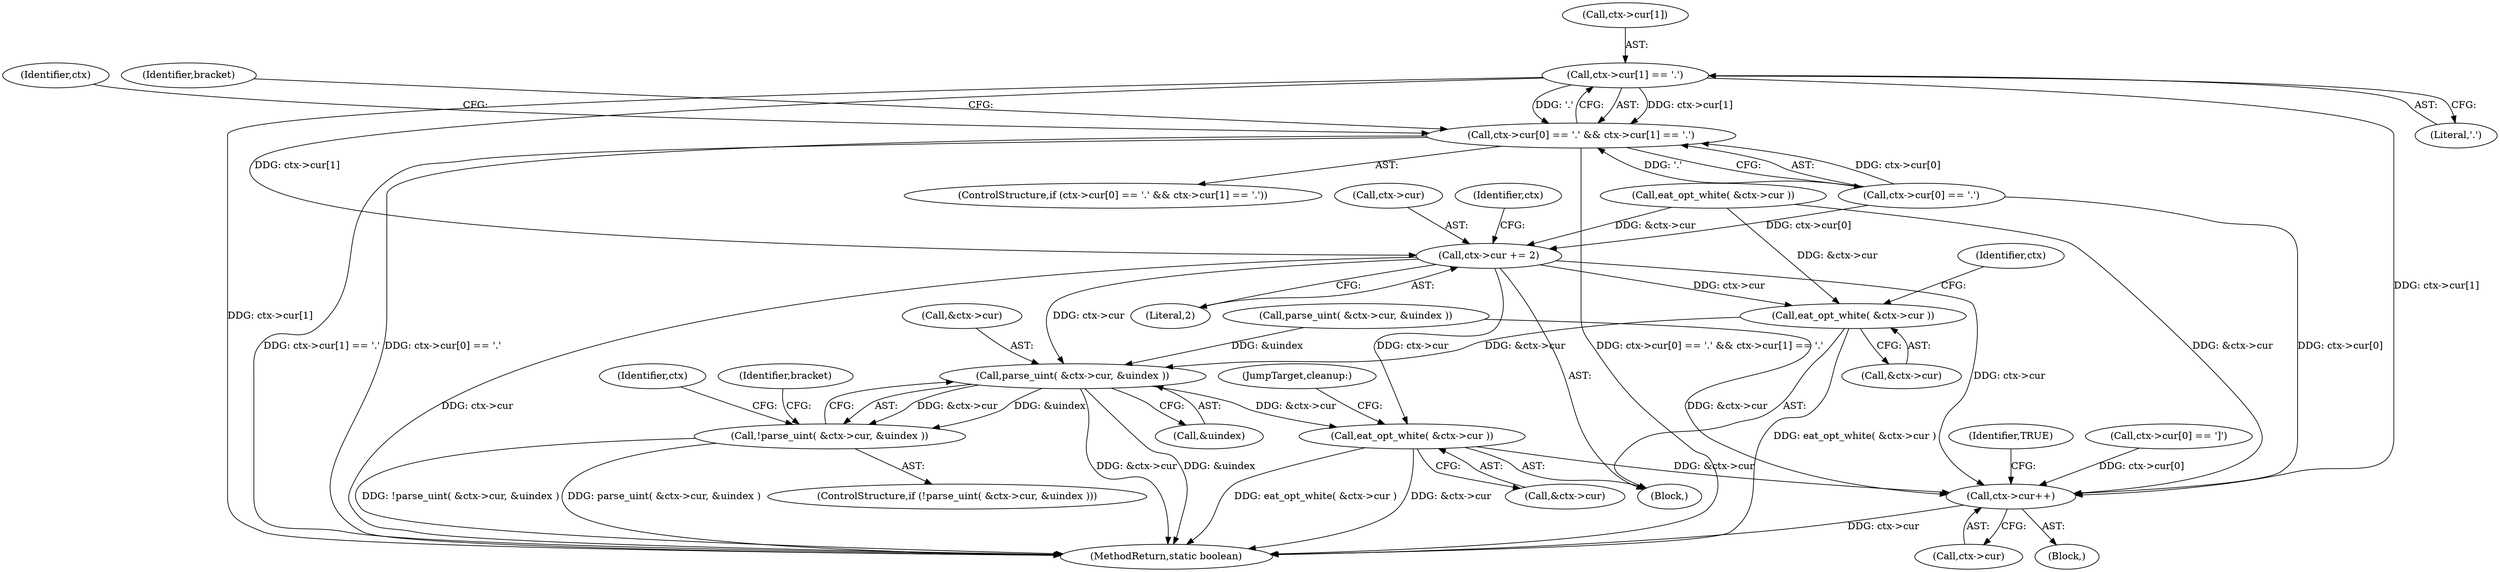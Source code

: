 digraph "0_virglrenderer_e534b51ca3c3cd25f3990589932a9ed711c59b27@array" {
"1001222" [label="(Call,ctx->cur[1] == '.')"];
"1001214" [label="(Call,ctx->cur[0] == '.' && ctx->cur[1] == '.')"];
"1001231" [label="(Call,ctx->cur += 2)"];
"1001236" [label="(Call,eat_opt_white( &ctx->cur ))"];
"1001243" [label="(Call,parse_uint( &ctx->cur, &uindex ))"];
"1001242" [label="(Call,!parse_uint( &ctx->cur, &uindex ))"];
"1001263" [label="(Call,eat_opt_white( &ctx->cur ))"];
"1001291" [label="(Call,ctx->cur++)"];
"1001222" [label="(Call,ctx->cur[1] == '.')"];
"1001236" [label="(Call,eat_opt_white( &ctx->cur ))"];
"1001243" [label="(Call,parse_uint( &ctx->cur, &uindex ))"];
"1001235" [label="(Literal,2)"];
"1001231" [label="(Call,ctx->cur += 2)"];
"1001239" [label="(Identifier,ctx)"];
"1001252" [label="(Identifier,ctx)"];
"1001258" [label="(Identifier,bracket)"];
"1001215" [label="(Call,ctx->cur[0] == '.')"];
"1001291" [label="(Call,ctx->cur++)"];
"1004155" [label="(MethodReturn,static boolean)"];
"1001208" [label="(Call,eat_opt_white( &ctx->cur ))"];
"1001246" [label="(Identifier,ctx)"];
"1001232" [label="(Call,ctx->cur)"];
"1001248" [label="(Call,&uindex)"];
"1001146" [label="(Block,)"];
"1001213" [label="(ControlStructure,if (ctx->cur[0] == '.' && ctx->cur[1] == '.'))"];
"1001233" [label="(Identifier,ctx)"];
"1001264" [label="(Call,&ctx->cur)"];
"1001237" [label="(Call,&ctx->cur)"];
"1001228" [label="(Literal,'.')"];
"1001277" [label="(JumpTarget,cleanup:)"];
"1001296" [label="(Identifier,TRUE)"];
"1001272" [label="(Identifier,bracket)"];
"1001244" [label="(Call,&ctx->cur)"];
"1001263" [label="(Call,eat_opt_white( &ctx->cur ))"];
"1001160" [label="(Call,parse_uint( &ctx->cur, &uindex ))"];
"1001170" [label="(Call,ctx->cur[0] == ']')"];
"1001242" [label="(Call,!parse_uint( &ctx->cur, &uindex ))"];
"1001241" [label="(ControlStructure,if (!parse_uint( &ctx->cur, &uindex )))"];
"1001214" [label="(Call,ctx->cur[0] == '.' && ctx->cur[1] == '.')"];
"1001229" [label="(Block,)"];
"1001292" [label="(Call,ctx->cur)"];
"1001223" [label="(Call,ctx->cur[1])"];
"1001222" -> "1001214"  [label="AST: "];
"1001222" -> "1001228"  [label="CFG: "];
"1001223" -> "1001222"  [label="AST: "];
"1001228" -> "1001222"  [label="AST: "];
"1001214" -> "1001222"  [label="CFG: "];
"1001222" -> "1004155"  [label="DDG: ctx->cur[1]"];
"1001222" -> "1001214"  [label="DDG: ctx->cur[1]"];
"1001222" -> "1001214"  [label="DDG: '.'"];
"1001222" -> "1001231"  [label="DDG: ctx->cur[1]"];
"1001222" -> "1001291"  [label="DDG: ctx->cur[1]"];
"1001214" -> "1001213"  [label="AST: "];
"1001214" -> "1001215"  [label="CFG: "];
"1001215" -> "1001214"  [label="AST: "];
"1001233" -> "1001214"  [label="CFG: "];
"1001272" -> "1001214"  [label="CFG: "];
"1001214" -> "1004155"  [label="DDG: ctx->cur[0] == '.'"];
"1001214" -> "1004155"  [label="DDG: ctx->cur[0] == '.' && ctx->cur[1] == '.'"];
"1001214" -> "1004155"  [label="DDG: ctx->cur[1] == '.'"];
"1001215" -> "1001214"  [label="DDG: ctx->cur[0]"];
"1001215" -> "1001214"  [label="DDG: '.'"];
"1001231" -> "1001229"  [label="AST: "];
"1001231" -> "1001235"  [label="CFG: "];
"1001232" -> "1001231"  [label="AST: "];
"1001235" -> "1001231"  [label="AST: "];
"1001239" -> "1001231"  [label="CFG: "];
"1001231" -> "1004155"  [label="DDG: ctx->cur"];
"1001208" -> "1001231"  [label="DDG: &ctx->cur"];
"1001215" -> "1001231"  [label="DDG: ctx->cur[0]"];
"1001231" -> "1001236"  [label="DDG: ctx->cur"];
"1001231" -> "1001243"  [label="DDG: ctx->cur"];
"1001231" -> "1001263"  [label="DDG: ctx->cur"];
"1001231" -> "1001291"  [label="DDG: ctx->cur"];
"1001236" -> "1001229"  [label="AST: "];
"1001236" -> "1001237"  [label="CFG: "];
"1001237" -> "1001236"  [label="AST: "];
"1001246" -> "1001236"  [label="CFG: "];
"1001236" -> "1004155"  [label="DDG: eat_opt_white( &ctx->cur )"];
"1001208" -> "1001236"  [label="DDG: &ctx->cur"];
"1001236" -> "1001243"  [label="DDG: &ctx->cur"];
"1001243" -> "1001242"  [label="AST: "];
"1001243" -> "1001248"  [label="CFG: "];
"1001244" -> "1001243"  [label="AST: "];
"1001248" -> "1001243"  [label="AST: "];
"1001242" -> "1001243"  [label="CFG: "];
"1001243" -> "1004155"  [label="DDG: &ctx->cur"];
"1001243" -> "1004155"  [label="DDG: &uindex"];
"1001243" -> "1001242"  [label="DDG: &ctx->cur"];
"1001243" -> "1001242"  [label="DDG: &uindex"];
"1001160" -> "1001243"  [label="DDG: &uindex"];
"1001243" -> "1001263"  [label="DDG: &ctx->cur"];
"1001242" -> "1001241"  [label="AST: "];
"1001252" -> "1001242"  [label="CFG: "];
"1001258" -> "1001242"  [label="CFG: "];
"1001242" -> "1004155"  [label="DDG: parse_uint( &ctx->cur, &uindex )"];
"1001242" -> "1004155"  [label="DDG: !parse_uint( &ctx->cur, &uindex )"];
"1001263" -> "1001229"  [label="AST: "];
"1001263" -> "1001264"  [label="CFG: "];
"1001264" -> "1001263"  [label="AST: "];
"1001277" -> "1001263"  [label="CFG: "];
"1001263" -> "1004155"  [label="DDG: eat_opt_white( &ctx->cur )"];
"1001263" -> "1004155"  [label="DDG: &ctx->cur"];
"1001263" -> "1001291"  [label="DDG: &ctx->cur"];
"1001291" -> "1001146"  [label="AST: "];
"1001291" -> "1001292"  [label="CFG: "];
"1001292" -> "1001291"  [label="AST: "];
"1001296" -> "1001291"  [label="CFG: "];
"1001291" -> "1004155"  [label="DDG: ctx->cur"];
"1001208" -> "1001291"  [label="DDG: &ctx->cur"];
"1001160" -> "1001291"  [label="DDG: &ctx->cur"];
"1001170" -> "1001291"  [label="DDG: ctx->cur[0]"];
"1001215" -> "1001291"  [label="DDG: ctx->cur[0]"];
}
